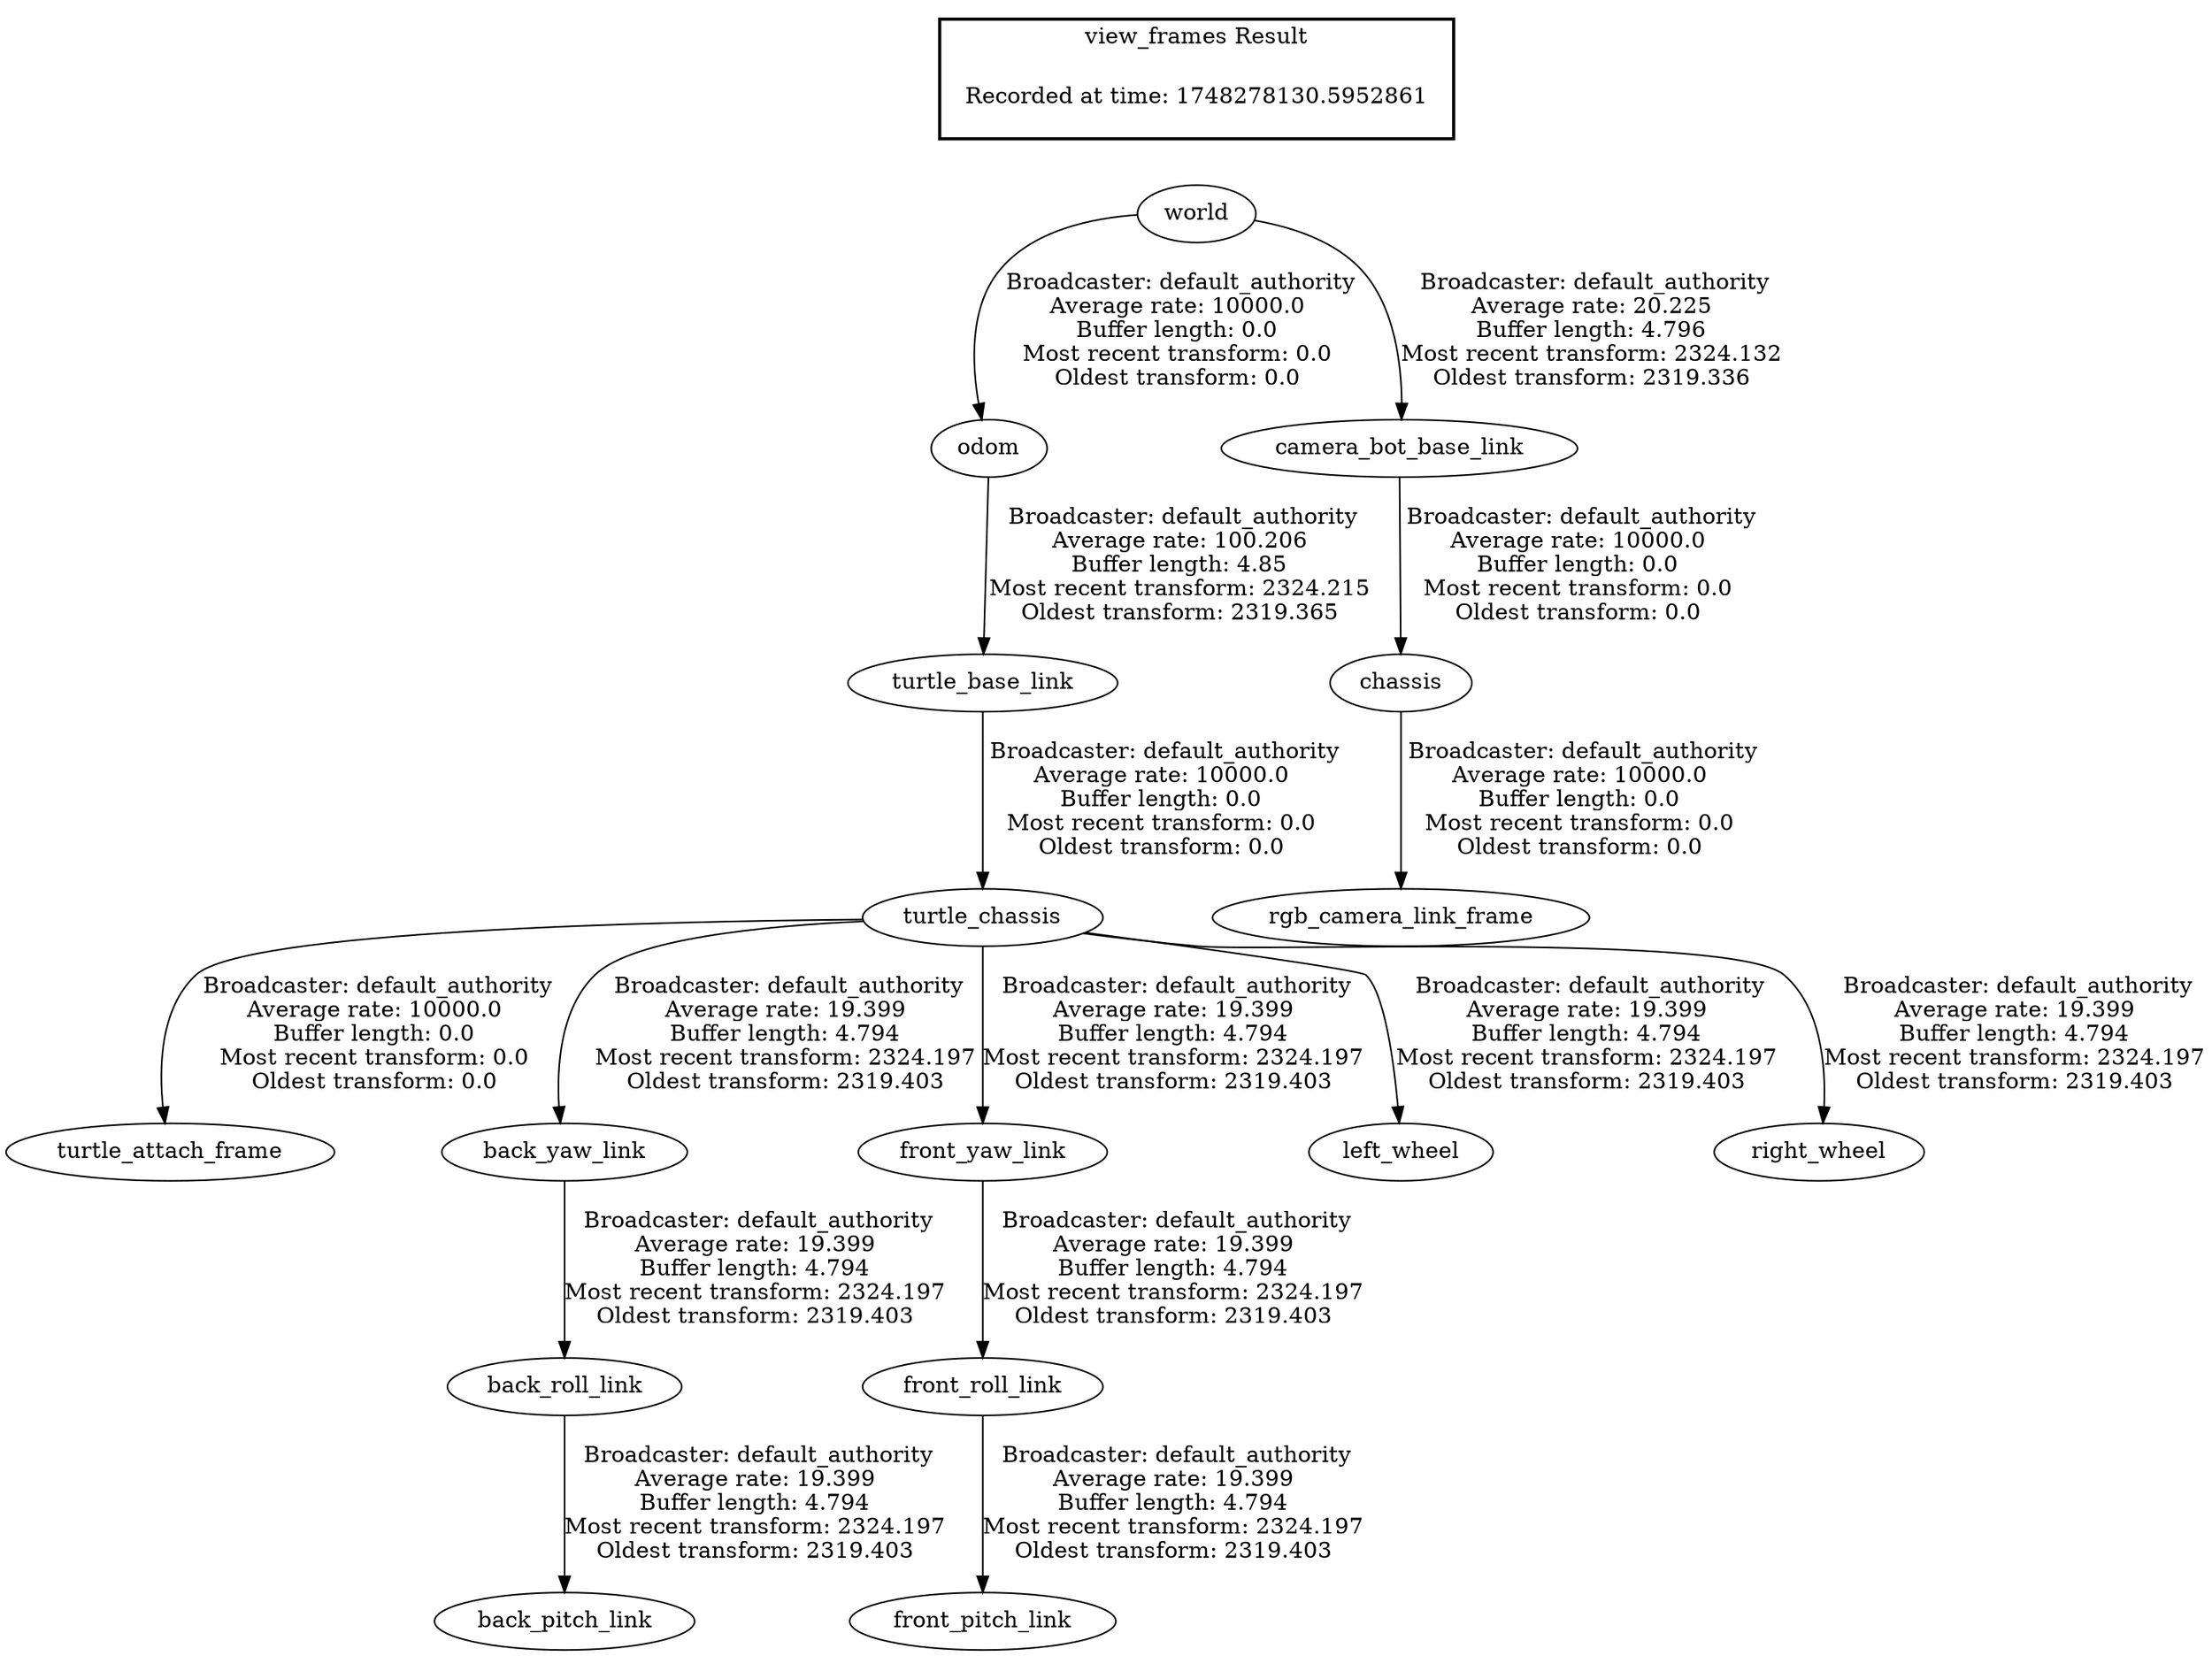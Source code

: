 digraph G {
"world" -> "odom"[label=" Broadcaster: default_authority\nAverage rate: 10000.0\nBuffer length: 0.0\nMost recent transform: 0.0\nOldest transform: 0.0\n"];
"camera_bot_base_link" -> "chassis"[label=" Broadcaster: default_authority\nAverage rate: 10000.0\nBuffer length: 0.0\nMost recent transform: 0.0\nOldest transform: 0.0\n"];
"world" -> "camera_bot_base_link"[label=" Broadcaster: default_authority\nAverage rate: 20.225\nBuffer length: 4.796\nMost recent transform: 2324.132\nOldest transform: 2319.336\n"];
"chassis" -> "rgb_camera_link_frame"[label=" Broadcaster: default_authority\nAverage rate: 10000.0\nBuffer length: 0.0\nMost recent transform: 0.0\nOldest transform: 0.0\n"];
"turtle_chassis" -> "turtle_attach_frame"[label=" Broadcaster: default_authority\nAverage rate: 10000.0\nBuffer length: 0.0\nMost recent transform: 0.0\nOldest transform: 0.0\n"];
"turtle_base_link" -> "turtle_chassis"[label=" Broadcaster: default_authority\nAverage rate: 10000.0\nBuffer length: 0.0\nMost recent transform: 0.0\nOldest transform: 0.0\n"];
"odom" -> "turtle_base_link"[label=" Broadcaster: default_authority\nAverage rate: 100.206\nBuffer length: 4.85\nMost recent transform: 2324.215\nOldest transform: 2319.365\n"];
"back_roll_link" -> "back_pitch_link"[label=" Broadcaster: default_authority\nAverage rate: 19.399\nBuffer length: 4.794\nMost recent transform: 2324.197\nOldest transform: 2319.403\n"];
"back_yaw_link" -> "back_roll_link"[label=" Broadcaster: default_authority\nAverage rate: 19.399\nBuffer length: 4.794\nMost recent transform: 2324.197\nOldest transform: 2319.403\n"];
"turtle_chassis" -> "back_yaw_link"[label=" Broadcaster: default_authority\nAverage rate: 19.399\nBuffer length: 4.794\nMost recent transform: 2324.197\nOldest transform: 2319.403\n"];
"front_roll_link" -> "front_pitch_link"[label=" Broadcaster: default_authority\nAverage rate: 19.399\nBuffer length: 4.794\nMost recent transform: 2324.197\nOldest transform: 2319.403\n"];
"front_yaw_link" -> "front_roll_link"[label=" Broadcaster: default_authority\nAverage rate: 19.399\nBuffer length: 4.794\nMost recent transform: 2324.197\nOldest transform: 2319.403\n"];
"turtle_chassis" -> "front_yaw_link"[label=" Broadcaster: default_authority\nAverage rate: 19.399\nBuffer length: 4.794\nMost recent transform: 2324.197\nOldest transform: 2319.403\n"];
"turtle_chassis" -> "left_wheel"[label=" Broadcaster: default_authority\nAverage rate: 19.399\nBuffer length: 4.794\nMost recent transform: 2324.197\nOldest transform: 2319.403\n"];
"turtle_chassis" -> "right_wheel"[label=" Broadcaster: default_authority\nAverage rate: 19.399\nBuffer length: 4.794\nMost recent transform: 2324.197\nOldest transform: 2319.403\n"];
edge [style=invis];
 subgraph cluster_legend { style=bold; color=black; label ="view_frames Result";
"Recorded at time: 1748278130.5952861"[ shape=plaintext ] ;
}->"world";
}